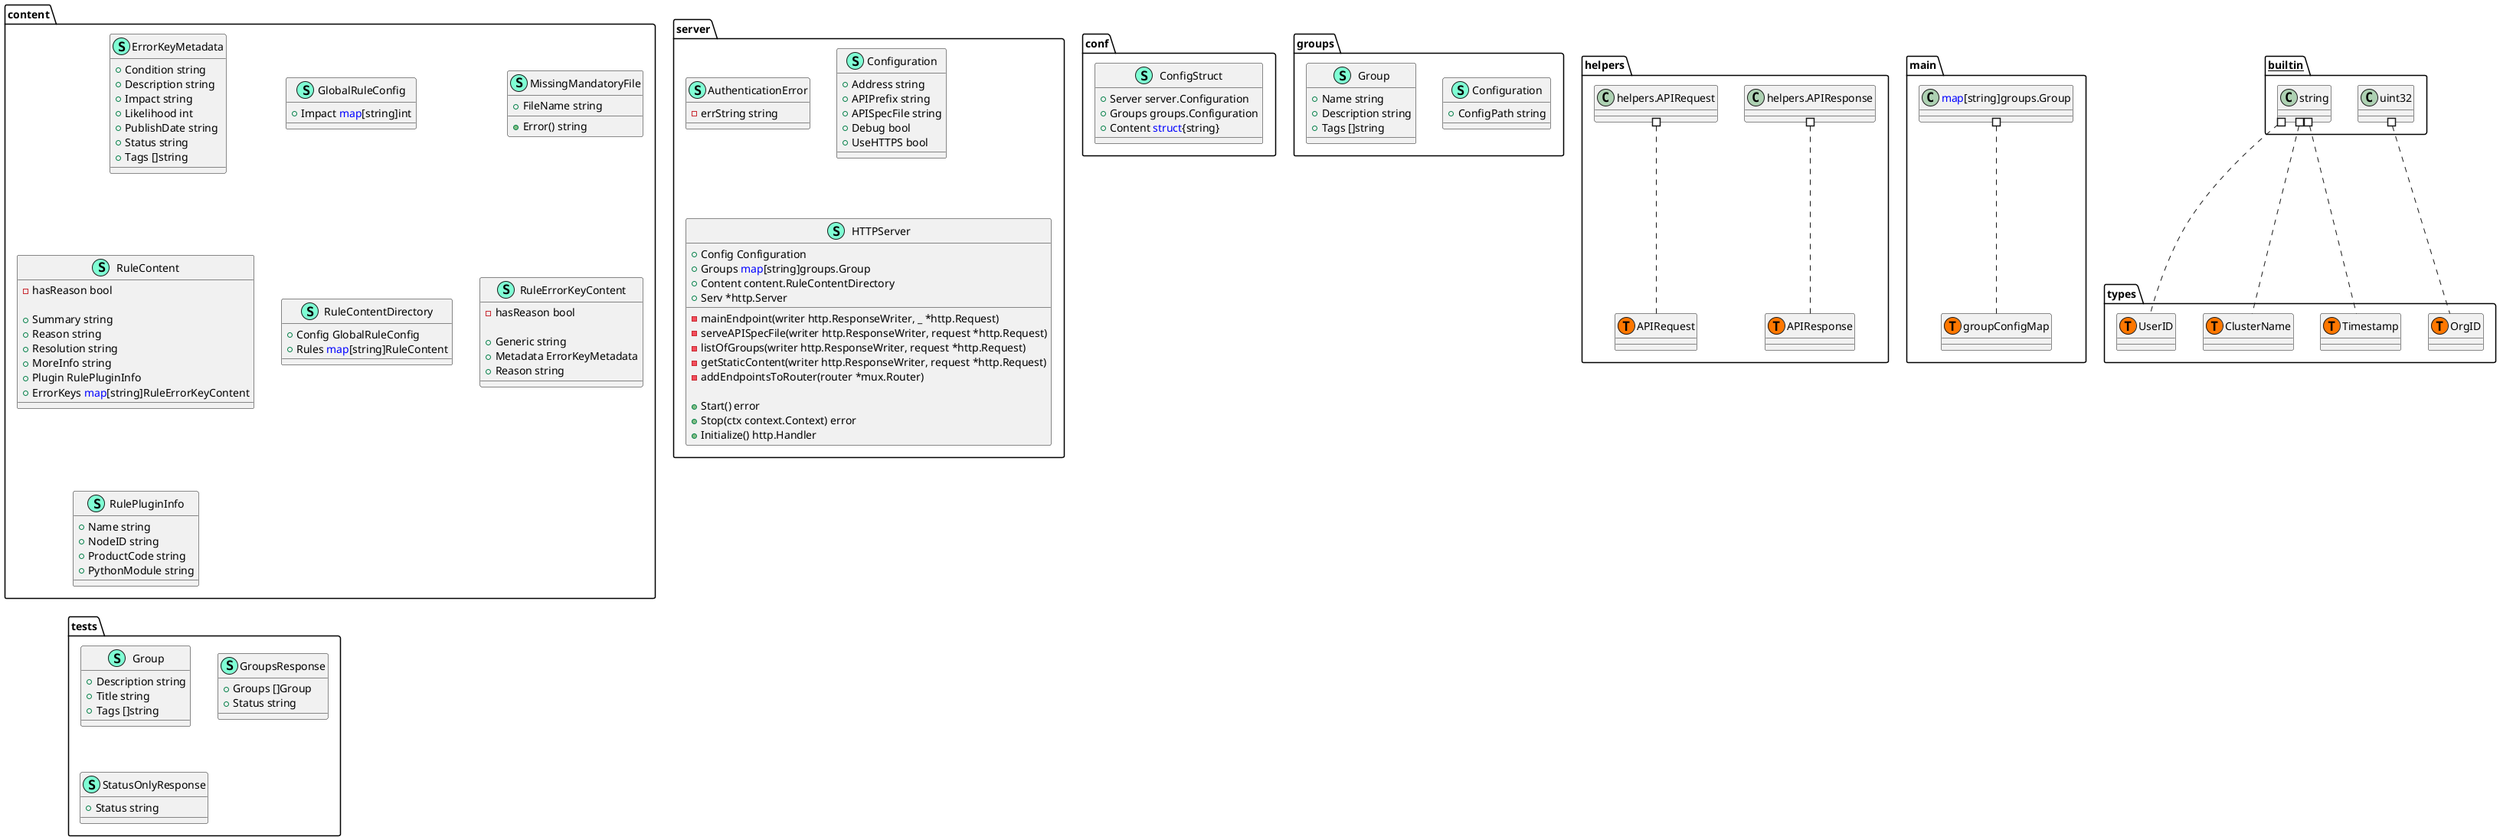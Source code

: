 @startuml
namespace conf {
    class ConfigStruct << (S,Aquamarine) >> {
        + Server server.Configuration
        + Groups groups.Configuration
        + Content <font color=blue>struct</font>{string}

    }
}


namespace content {
    class ErrorKeyMetadata << (S,Aquamarine) >> {
        + Condition string
        + Description string
        + Impact string
        + Likelihood int
        + PublishDate string
        + Status string
        + Tags []string

    }
    class GlobalRuleConfig << (S,Aquamarine) >> {
        + Impact <font color=blue>map</font>[string]int

    }
    class MissingMandatoryFile << (S,Aquamarine) >> {
        + FileName string

        + Error() string

    }
    class RuleContent << (S,Aquamarine) >> {
        - hasReason bool

        + Summary string
        + Reason string
        + Resolution string
        + MoreInfo string
        + Plugin RulePluginInfo
        + ErrorKeys <font color=blue>map</font>[string]RuleErrorKeyContent

    }
    class RuleContentDirectory << (S,Aquamarine) >> {
        + Config GlobalRuleConfig
        + Rules <font color=blue>map</font>[string]RuleContent

    }
    class RuleErrorKeyContent << (S,Aquamarine) >> {
        - hasReason bool

        + Generic string
        + Metadata ErrorKeyMetadata
        + Reason string

    }
    class RulePluginInfo << (S,Aquamarine) >> {
        + Name string
        + NodeID string
        + ProductCode string
        + PythonModule string

    }
}


namespace groups {
    class Configuration << (S,Aquamarine) >> {
        + ConfigPath string

    }
    class Group << (S,Aquamarine) >> {
        + Name string
        + Description string
        + Tags []string

    }
}


namespace helpers {
    class helpers.APIRequest << (T, #FF7700) >>  {
    }
    class helpers.APIResponse << (T, #FF7700) >>  {
    }
    class "helpers.APIResponse" as helpersAPIResponse {
        'This class was created so that we can correctly have an alias pointing to this name. Since it contains dots that can break namespaces
    }
    class "helpers.APIRequest" as helpersAPIRequest {
        'This class was created so that we can correctly have an alias pointing to this name. Since it contains dots that can break namespaces
    }
}


namespace main {
    class main.groupConfigMap << (T, #FF7700) >>  {
    }
    class "<font color=blue>map</font>[string]groups.Group" as fontcolorbluemapfontstringgroupsGroup {
        'This class was created so that we can correctly have an alias pointing to this name. Since it contains dots that can break namespaces
    }
}


namespace server {
    class AuthenticationError << (S,Aquamarine) >> {
        - errString string

    }
    class Configuration << (S,Aquamarine) >> {
        + Address string
        + APIPrefix string
        + APISpecFile string
        + Debug bool
        + UseHTTPS bool

    }
    class HTTPServer << (S,Aquamarine) >> {
        + Config Configuration
        + Groups <font color=blue>map</font>[string]groups.Group
        + Content content.RuleContentDirectory
        + Serv *http.Server

        - mainEndpoint(writer http.ResponseWriter, _ *http.Request) 
        - serveAPISpecFile(writer http.ResponseWriter, request *http.Request) 
        - listOfGroups(writer http.ResponseWriter, request *http.Request) 
        - getStaticContent(writer http.ResponseWriter, request *http.Request) 
        - addEndpointsToRouter(router *mux.Router) 

        + Start() error
        + Stop(ctx context.Context) error
        + Initialize() http.Handler

    }
}


namespace tests {
    class Group << (S,Aquamarine) >> {
        + Description string
        + Title string
        + Tags []string

    }
    class GroupsResponse << (S,Aquamarine) >> {
        + Groups []Group
        + Status string

    }
    class StatusOnlyResponse << (S,Aquamarine) >> {
        + Status string

    }
}


namespace types {
    class types.ClusterName << (T, #FF7700) >>  {
    }
    class types.OrgID << (T, #FF7700) >>  {
    }
    class types.Timestamp << (T, #FF7700) >>  {
    }
    class types.UserID << (T, #FF7700) >>  {
    }
}


"__builtin__.string" #.. "types.ClusterName"
"__builtin__.string" #.. "types.Timestamp"
"__builtin__.string" #.. "types.UserID"
"__builtin__.uint32" #.. "types.OrgID"
"helpers.helpersAPIRequest" #.. "helpers.APIRequest"
"helpers.helpersAPIResponse" #.. "helpers.APIResponse"
"main.fontcolorbluemapfontstringgroupsGroup" #.. "main.groupConfigMap"
@enduml
